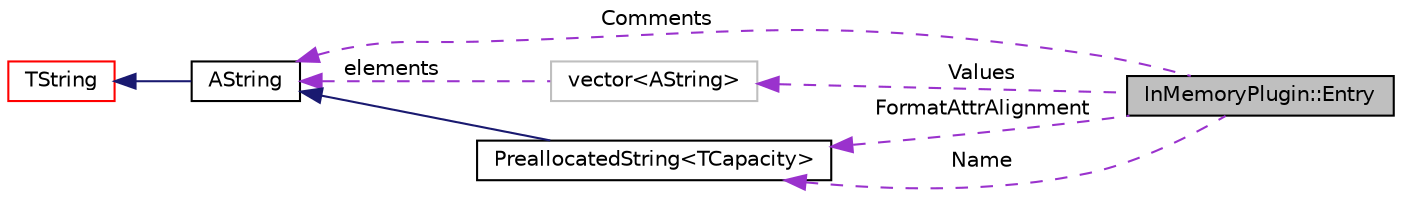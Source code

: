 digraph "InMemoryPlugin::Entry"
{
  edge [fontname="Helvetica",fontsize="10",labelfontname="Helvetica",labelfontsize="10"];
  node [fontname="Helvetica",fontsize="10",shape=record];
  rankdir="LR";
  Node2 [label="InMemoryPlugin::Entry",height=0.2,width=0.4,color="black", fillcolor="grey75", style="filled", fontcolor="black"];
  Node3 [label="vector\<AString\>",height=0.2,width=0.4,color="grey75", fillcolor="white", style="filled"];
  Node7 [label="PreallocatedString\<TCapacity\>",height=0.2,width=0.4,color="black", fillcolor="white", style="filled",URL="$classaworx_1_1lib_1_1strings_1_1PreallocatedString.html"];
  Node3 -> Node2 [dir="back",color="darkorchid3",fontsize="10",style="dashed",label=" Values" ,fontname="Helvetica"];
  Node4 -> Node2 [dir="back",color="darkorchid3",fontsize="10",style="dashed",label=" Comments" ,fontname="Helvetica"];
  Node4 -> Node3 [dir="back",color="darkorchid3",fontsize="10",style="dashed",label=" elements" ,fontname="Helvetica"];
  Node4 -> Node7 [dir="back",color="midnightblue",fontsize="10",style="solid",fontname="Helvetica"];
  Node5 -> Node4 [dir="back",color="midnightblue",fontsize="10",style="solid",fontname="Helvetica"];
  Node7 -> Node2 [dir="back",color="darkorchid3",fontsize="10",style="dashed",label=" FormatAttrAlignment" ,fontname="Helvetica"];
  Node7 -> Node2 [dir="back",color="darkorchid3",fontsize="10",style="dashed",label=" Name" ,fontname="Helvetica"];
  Node4 [label="AString",height=0.2,width=0.4,color="black", fillcolor="white", style="filled",URL="$classaworx_1_1lib_1_1strings_1_1AString.html"];
  Node5 [label="TString",height=0.2,width=0.4,color="red", fillcolor="white", style="filled",URL="$classaworx_1_1lib_1_1strings_1_1TString.html"];
}

